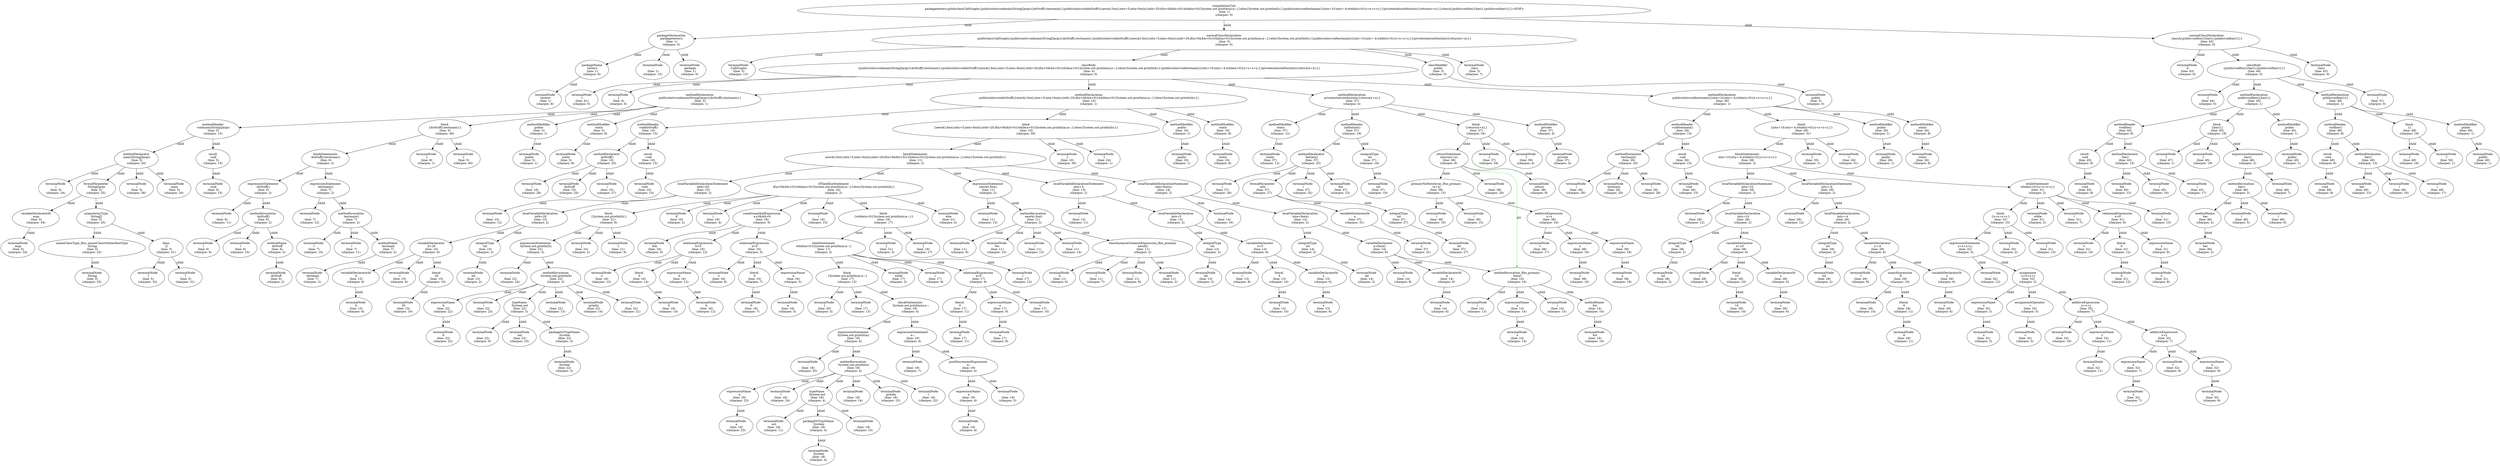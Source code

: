 digraph G {
888800[label="compilationUnit\n packagetesters;publicclassCallGraphs{publicstaticvoidmain(String[]args){doStuff();testmain();}publicstaticvoiddoStuff(){newA().foo();intx=5;inta=foo(x);intb=20;if(a>0&&b>0){while(a>0){System.out.println(a);a--;}}else{System.out.println(b);}}publicstaticvoidtestmain(){intx=10;inty=-4;while(x>0){x=x+x+y;}}privatestaticintfoo(intx){return(x+x);}}classA{publicvoidfoo(){bar();}publicvoidbar(){}}<EOF>\n (line: 1)\n (charpos: 0) "]
888811[label="packageDeclaration\n packagetesters;\n (line: 1)\n (charpos: 0) "]
888822[label="terminalNode\n package\n (line: 1)\n (charpos: 0) "]
888823[label="packageName\n testers\n (line: 1)\n (charpos: 8) "]
888834[label="terminalNode\n testers\n (line: 1)\n (charpos: 8) "]
888825[label="terminalNode\n ;\n (line: 1)\n (charpos: 15) "]
888816[label="normalClassDeclaration\n publicclassCallGraphs{publicstaticvoidmain(String[]args){doStuff();testmain();}publicstaticvoiddoStuff(){newA().foo();intx=5;inta=foo(x);intb=20;if(a>0&&b>0){while(a>0){System.out.println(a);a--;}}else{System.out.println(b);}}publicstaticvoidtestmain(){intx=10;inty=-4;while(x>0){x=x+x+y;}}privatestaticintfoo(intx){return(x+x);}}\n (line: 3)\n (charpos: 0) "]
888827[label="classModifier\n public\n (line: 3)\n (charpos: 0) "]
888838[label="terminalNode\n public\n (line: 3)\n (charpos: 0) "]
888829[label="terminalNode\n class\n (line: 3)\n (charpos: 7) "]
8888210[label="terminalNode\n CallGraphs\n (line: 3)\n (charpos: 13) "]
8888211[label="classBody\n {publicstaticvoidmain(String[]args){doStuff();testmain();}publicstaticvoiddoStuff(){newA().foo();intx=5;inta=foo(x);intb=20;if(a>0&&b>0){while(a>0){System.out.println(a);a--;}}else{System.out.println(b);}}publicstaticvoidtestmain(){intx=10;inty=-4;while(x>0){x=x+x+y;}}privatestaticintfoo(intx){return(x+x);}}\n (line: 4)\n (charpos: 0) "]
8888312[label="terminalNode\n {\n (line: 4)\n (charpos: 0) "]
8888313[label="methodDeclaration\n publicstaticvoidmain(String[]args){doStuff();testmain();}\n (line: 5)\n (charpos: 1) "]
8888414[label="methodModifier\n public\n (line: 5)\n (charpos: 1) "]
8888515[label="terminalNode\n public\n (line: 5)\n (charpos: 1) "]
8888416[label="methodModifier\n static\n (line: 5)\n (charpos: 8) "]
8888517[label="terminalNode\n static\n (line: 5)\n (charpos: 8) "]
8888418[label="methodHeader\n voidmain(String[]args)\n (line: 5)\n (charpos: 15) "]
8888519[label="result\n void\n (line: 5)\n (charpos: 15) "]
8888620[label="terminalNode\n void\n (line: 5)\n (charpos: 15) "]
8888521[label="methodDeclarator\n main(String[]args)\n (line: 5)\n (charpos: 20) "]
8888622[label="terminalNode\n main\n (line: 5)\n (charpos: 20) "]
8888623[label="terminalNode\n (\n (line: 5)\n (charpos: 24) "]
8888624[label="formalParameter\n String[]args\n (line: 5)\n (charpos: 25) "]
8888725[label="unannArrayType\n String[]\n (line: 5)\n (charpos: 25) "]
8888826[label="unannClassType_lfno_unannClassOrInterfaceType\n String\n (line: 5)\n (charpos: 25) "]
8888927[label="terminalNode\n String\n (line: 5)\n (charpos: 25) "]
8888828[label="dims\n []\n (line: 5)\n (charpos: 31) "]
8888929[label="terminalNode\n [\n (line: 5)\n (charpos: 31) "]
8888930[label="terminalNode\n ]\n (line: 5)\n (charpos: 32) "]
8888731[label="variableDeclaratorId\n args\n (line: 5)\n (charpos: 34) "]
8888832[label="terminalNode\n args\n (line: 5)\n (charpos: 34) "]
8888633[label="terminalNode\n )\n (line: 5)\n (charpos: 38) "]
8888434[label="block\n {doStuff();testmain();}\n (line: 5)\n (charpos: 40) "]
8888535[label="terminalNode\n {\n (line: 5)\n (charpos: 40) "]
8888536[label="blockStatements\n doStuff();testmain();\n (line: 6)\n (charpos: 2) "]
8888637[label="expressionStatement\n doStuff();\n (line: 6)\n (charpos: 2) "]
8888738[label="methodInvocation\n doStuff()\n (line: 6)\n (charpos: 2) "]
8888839[label="methodName\n doStuff\n (line: 6)\n (charpos: 2) "]
8888940[label="terminalNode\n doStuff\n (line: 6)\n (charpos: 2) "]
8888841[label="terminalNode\n (\n (line: 6)\n (charpos: 9) "]
8888842[label="terminalNode\n )\n (line: 6)\n (charpos: 10) "]
8888743[label="terminalNode\n ;\n (line: 6)\n (charpos: 11) "]
8888644[label="expressionStatement\n testmain();\n (line: 7)\n (charpos: 2) "]
8888745[label="methodInvocation\n testmain()\n (line: 7)\n (charpos: 2) "]
8888846[label="methodName\n testmain\n (line: 7)\n (charpos: 2) "]
8888947[label="terminalNode\n testmain\n (line: 7)\n (charpos: 2) "]
8888848[label="terminalNode\n (\n (line: 7)\n (charpos: 10) "]
8888849[label="terminalNode\n )\n (line: 7)\n (charpos: 11) "]
8888750[label="terminalNode\n ;\n (line: 7)\n (charpos: 12) "]
8888551[label="terminalNode\n }\n (line: 8)\n (charpos: 1) "]
8888352[label="methodDeclaration\n publicstaticvoiddoStuff(){newA().foo();intx=5;inta=foo(x);intb=20;if(a>0&&b>0){while(a>0){System.out.println(a);a--;}}else{System.out.println(b);}}\n (line: 10)\n (charpos: 1) "]
8888453[label="methodModifier\n public\n (line: 10)\n (charpos: 1) "]
8888554[label="terminalNode\n public\n (line: 10)\n (charpos: 1) "]
8888455[label="methodModifier\n static\n (line: 10)\n (charpos: 8) "]
8888556[label="terminalNode\n static\n (line: 10)\n (charpos: 8) "]
8888457[label="methodHeader\n voiddoStuff()\n (line: 10)\n (charpos: 15) "]
8888558[label="result\n void\n (line: 10)\n (charpos: 15) "]
8888659[label="terminalNode\n void\n (line: 10)\n (charpos: 15) "]
8888560[label="methodDeclarator\n doStuff()\n (line: 10)\n (charpos: 20) "]
8888661[label="terminalNode\n doStuff\n (line: 10)\n (charpos: 20) "]
8888662[label="terminalNode\n (\n (line: 10)\n (charpos: 27) "]
8888663[label="terminalNode\n )\n (line: 10)\n (charpos: 28) "]
8888464[label="block\n {newA().foo();intx=5;inta=foo(x);intb=20;if(a>0&&b>0){while(a>0){System.out.println(a);a--;}}else{System.out.println(b);}}\n (line: 10)\n (charpos: 30) "]
8888565[label="terminalNode\n {\n (line: 10)\n (charpos: 30) "]
8888566[label="blockStatements\n newA().foo();intx=5;inta=foo(x);intb=20;if(a>0&&b>0){while(a>0){System.out.println(a);a--;}}else{System.out.println(b);}\n (line: 11)\n (charpos: 2) "]
8888667[label="expressionStatement\n newA().foo();\n (line: 11)\n (charpos: 2) "]
8888768[label="methodInvocation\n newA().foo()\n (line: 11)\n (charpos: 2) "]
8888869[label="classInstanceCreationExpression_lfno_primary\n newA()\n (line: 11)\n (charpos: 2) "]
8888970[label="terminalNode\n new\n (line: 11)\n (charpos: 2) "]
8888971[label="terminalNode\n A\n (line: 11)\n (charpos: 6) "]
8888972[label="terminalNode\n (\n (line: 11)\n (charpos: 7) "]
8888973[label="terminalNode\n )\n (line: 11)\n (charpos: 8) "]
8888874[label="terminalNode\n .\n (line: 11)\n (charpos: 9) "]
8888875[label="terminalNode\n foo\n (line: 11)\n (charpos: 10) "]
8888876[label="terminalNode\n (\n (line: 11)\n (charpos: 13) "]
8888877[label="terminalNode\n )\n (line: 11)\n (charpos: 14) "]
8888778[label="terminalNode\n ;\n (line: 11)\n (charpos: 15) "]
8888679[label="localVariableDeclarationStatement\n intx=5;\n (line: 13)\n (charpos: 2) "]
8888780[label="localVariableDeclaration\n intx=5\n (line: 13)\n (charpos: 2) "]
8888881[label="integralType\n int\n (line: 13)\n (charpos: 2) "]
8888982[label="terminalNode\n int\n (line: 13)\n (charpos: 2) "]
8888883[label="variableDeclarator\n x=5\n (line: 13)\n (charpos: 6) "]
8888984[label="variableDeclaratorId\n x\n (line: 13)\n (charpos: 6) "]
88881085[label="terminalNode\n x\n (line: 13)\n (charpos: 6) "]
8888986[label="terminalNode\n =\n (line: 13)\n (charpos: 8) "]
8888987[label="literal\n 5\n (line: 13)\n (charpos: 10) "]
88881088[label="terminalNode\n 5\n (line: 13)\n (charpos: 10) "]
8888789[label="terminalNode\n ;\n (line: 13)\n (charpos: 11) "]
8888690[label="localVariableDeclarationStatement\n inta=foo(x);\n (line: 14)\n (charpos: 2) "]
8888791[label="localVariableDeclaration\n inta=foo(x)\n (line: 14)\n (charpos: 2) "]
8888892[label="integralType\n int\n (line: 14)\n (charpos: 2) "]
8888993[label="terminalNode\n int\n (line: 14)\n (charpos: 2) "]
8888894[label="variableDeclarator\n a=foo(x)\n (line: 14)\n (charpos: 6) "]
8888995[label="variableDeclaratorId\n a\n (line: 14)\n (charpos: 6) "]
88881096[label="terminalNode\n a\n (line: 14)\n (charpos: 6) "]
8888997[label="terminalNode\n =\n (line: 14)\n (charpos: 8) "]
8888998[label="methodInvocation_lfno_primary\n foo(x)\n (line: 14)\n (charpos: 10) "]
88881099[label="methodName\n foo\n (line: 14)\n (charpos: 10) "]
888811100[label="terminalNode\n foo\n (line: 14)\n (charpos: 10) "]
888810101[label="terminalNode\n (\n (line: 14)\n (charpos: 13) "]
888810102[label="expressionName\n x\n (line: 14)\n (charpos: 14) "]
888811103[label="terminalNode\n x\n (line: 14)\n (charpos: 14) "]
888810104[label="terminalNode\n )\n (line: 14)\n (charpos: 15) "]
88887105[label="terminalNode\n ;\n (line: 14)\n (charpos: 16) "]
88886106[label="localVariableDeclarationStatement\n intb=20;\n (line: 15)\n (charpos: 2) "]
88887107[label="localVariableDeclaration\n intb=20\n (line: 15)\n (charpos: 2) "]
88888108[label="integralType\n int\n (line: 15)\n (charpos: 2) "]
88889109[label="terminalNode\n int\n (line: 15)\n (charpos: 2) "]
88888110[label="variableDeclarator\n b=20\n (line: 15)\n (charpos: 6) "]
88889111[label="variableDeclaratorId\n b\n (line: 15)\n (charpos: 6) "]
888810112[label="terminalNode\n b\n (line: 15)\n (charpos: 6) "]
88889113[label="terminalNode\n =\n (line: 15)\n (charpos: 8) "]
88889114[label="literal\n 20\n (line: 15)\n (charpos: 10) "]
888810115[label="terminalNode\n 20\n (line: 15)\n (charpos: 10) "]
88887116[label="terminalNode\n ;\n (line: 15)\n (charpos: 12) "]
88886117[label="ifThenElseStatement\n if(a>0&&b>0){while(a>0){System.out.println(a);a--;}}else{System.out.println(b);}\n (line: 16)\n (charpos: 2) "]
88887118[label="terminalNode\n if\n (line: 16)\n (charpos: 2) "]
88887119[label="terminalNode\n (\n (line: 16)\n (charpos: 4) "]
88887120[label="conditionalAndExpression\n a>0&&b>0\n (line: 16)\n (charpos: 5) "]
88888121[label="relationalExpression\n a>0\n (line: 16)\n (charpos: 5) "]
88889122[label="expressionName\n a\n (line: 16)\n (charpos: 5) "]
888810123[label="terminalNode\n a\n (line: 16)\n (charpos: 5) "]
88889124[label="terminalNode\n >\n (line: 16)\n (charpos: 6) "]
88889125[label="literal\n 0\n (line: 16)\n (charpos: 7) "]
888810126[label="terminalNode\n 0\n (line: 16)\n (charpos: 7) "]
88888127[label="terminalNode\n &&\n (line: 16)\n (charpos: 9) "]
88888128[label="relationalExpression\n b>0\n (line: 16)\n (charpos: 12) "]
88889129[label="expressionName\n b\n (line: 16)\n (charpos: 12) "]
888810130[label="terminalNode\n b\n (line: 16)\n (charpos: 12) "]
88889131[label="terminalNode\n >\n (line: 16)\n (charpos: 13) "]
88889132[label="literal\n 0\n (line: 16)\n (charpos: 14) "]
888810133[label="terminalNode\n 0\n (line: 16)\n (charpos: 14) "]
88887134[label="terminalNode\n )\n (line: 16)\n (charpos: 15) "]
88887135[label="block\n {while(a>0){System.out.println(a);a--;}}\n (line: 16)\n (charpos: 17) "]
88888136[label="terminalNode\n {\n (line: 16)\n (charpos: 17) "]
88888137[label="whileStatement\n while(a>0){System.out.println(a);a--;}\n (line: 17)\n (charpos: 3) "]
88889138[label="terminalNode\n while\n (line: 17)\n (charpos: 3) "]
88889139[label="terminalNode\n (\n (line: 17)\n (charpos: 8) "]
88889140[label="relationalExpression\n a>0\n (line: 17)\n (charpos: 9) "]
888810141[label="expressionName\n a\n (line: 17)\n (charpos: 9) "]
888811142[label="terminalNode\n a\n (line: 17)\n (charpos: 9) "]
888810143[label="terminalNode\n >\n (line: 17)\n (charpos: 10) "]
888810144[label="literal\n 0\n (line: 17)\n (charpos: 11) "]
888811145[label="terminalNode\n 0\n (line: 17)\n (charpos: 11) "]
88889146[label="terminalNode\n )\n (line: 17)\n (charpos: 12) "]
88889147[label="block\n {System.out.println(a);a--;}\n (line: 17)\n (charpos: 13) "]
888810148[label="terminalNode\n {\n (line: 17)\n (charpos: 13) "]
888810149[label="blockStatements\n System.out.println(a);a--;\n (line: 18)\n (charpos: 4) "]
888811150[label="expressionStatement\n System.out.println(a);\n (line: 18)\n (charpos: 4) "]
888812151[label="methodInvocation\n System.out.println(a)\n (line: 18)\n (charpos: 4) "]
888813152[label="typeName\n System.out\n (line: 18)\n (charpos: 4) "]
888814153[label="packageOrTypeName\n System\n (line: 18)\n (charpos: 4) "]
888815154[label="terminalNode\n System\n (line: 18)\n (charpos: 4) "]
888814155[label="terminalNode\n .\n (line: 18)\n (charpos: 10) "]
888814156[label="terminalNode\n out\n (line: 18)\n (charpos: 11) "]
888813157[label="terminalNode\n .\n (line: 18)\n (charpos: 14) "]
888813158[label="terminalNode\n println\n (line: 18)\n (charpos: 15) "]
888813159[label="terminalNode\n (\n (line: 18)\n (charpos: 22) "]
888813160[label="expressionName\n a\n (line: 18)\n (charpos: 23) "]
888814161[label="terminalNode\n a\n (line: 18)\n (charpos: 23) "]
888813162[label="terminalNode\n )\n (line: 18)\n (charpos: 24) "]
888812163[label="terminalNode\n ;\n (line: 18)\n (charpos: 25) "]
888811164[label="expressionStatement\n a--;\n (line: 19)\n (charpos: 4) "]
888812165[label="postDecrementExpression\n a--\n (line: 19)\n (charpos: 4) "]
888813166[label="expressionName\n a\n (line: 19)\n (charpos: 4) "]
888814167[label="terminalNode\n a\n (line: 19)\n (charpos: 4) "]
888813168[label="terminalNode\n --\n (line: 19)\n (charpos: 5) "]
888812169[label="terminalNode\n ;\n (line: 19)\n (charpos: 7) "]
888810170[label="terminalNode\n }\n (line: 20)\n (charpos: 3) "]
88888171[label="terminalNode\n }\n (line: 21)\n (charpos: 2) "]
88887172[label="terminalNode\n else\n (line: 21)\n (charpos: 4) "]
88887173[label="block\n {System.out.println(b);}\n (line: 21)\n (charpos: 9) "]
88888174[label="terminalNode\n {\n (line: 21)\n (charpos: 9) "]
88888175[label="expressionStatement\n System.out.println(b);\n (line: 22)\n (charpos: 3) "]
88889176[label="methodInvocation\n System.out.println(b)\n (line: 22)\n (charpos: 3) "]
888810177[label="typeName\n System.out\n (line: 22)\n (charpos: 3) "]
888811178[label="packageOrTypeName\n System\n (line: 22)\n (charpos: 3) "]
888812179[label="terminalNode\n System\n (line: 22)\n (charpos: 3) "]
888811180[label="terminalNode\n .\n (line: 22)\n (charpos: 9) "]
888811181[label="terminalNode\n out\n (line: 22)\n (charpos: 10) "]
888810182[label="terminalNode\n .\n (line: 22)\n (charpos: 13) "]
888810183[label="terminalNode\n println\n (line: 22)\n (charpos: 14) "]
888810184[label="terminalNode\n (\n (line: 22)\n (charpos: 21) "]
888810185[label="expressionName\n b\n (line: 22)\n (charpos: 22) "]
888811186[label="terminalNode\n b\n (line: 22)\n (charpos: 22) "]
888810187[label="terminalNode\n )\n (line: 22)\n (charpos: 23) "]
88889188[label="terminalNode\n ;\n (line: 22)\n (charpos: 24) "]
88888189[label="terminalNode\n }\n (line: 23)\n (charpos: 2) "]
88885190[label="terminalNode\n }\n (line: 24)\n (charpos: 1) "]
88883191[label="methodDeclaration\n publicstaticvoidtestmain(){intx=10;inty=-4;while(x>0){x=x+x+y;}}\n (line: 26)\n (charpos: 1) "]
88884192[label="methodModifier\n public\n (line: 26)\n (charpos: 1) "]
88885193[label="terminalNode\n public\n (line: 26)\n (charpos: 1) "]
88884194[label="methodModifier\n static\n (line: 26)\n (charpos: 8) "]
88885195[label="terminalNode\n static\n (line: 26)\n (charpos: 8) "]
88884196[label="methodHeader\n voidtestmain()\n (line: 26)\n (charpos: 15) "]
88885197[label="result\n void\n (line: 26)\n (charpos: 15) "]
88886198[label="terminalNode\n void\n (line: 26)\n (charpos: 15) "]
88885199[label="methodDeclarator\n testmain()\n (line: 26)\n (charpos: 20) "]
88886200[label="terminalNode\n testmain\n (line: 26)\n (charpos: 20) "]
88886201[label="terminalNode\n (\n (line: 26)\n (charpos: 28) "]
88886202[label="terminalNode\n )\n (line: 26)\n (charpos: 29) "]
88884203[label="block\n {intx=10;inty=-4;while(x>0){x=x+x+y;}}\n (line: 26)\n (charpos: 31) "]
88885204[label="terminalNode\n {\n (line: 26)\n (charpos: 31) "]
88885205[label="blockStatements\n intx=10;inty=-4;while(x>0){x=x+x+y;}\n (line: 28)\n (charpos: 2) "]
88886206[label="localVariableDeclarationStatement\n intx=10;\n (line: 28)\n (charpos: 2) "]
88887207[label="localVariableDeclaration\n intx=10\n (line: 28)\n (charpos: 2) "]
88888208[label="integralType\n int\n (line: 28)\n (charpos: 2) "]
88889209[label="terminalNode\n int\n (line: 28)\n (charpos: 2) "]
88888210[label="variableDeclarator\n x=10\n (line: 28)\n (charpos: 6) "]
88889211[label="variableDeclaratorId\n x\n (line: 28)\n (charpos: 6) "]
888810212[label="terminalNode\n x\n (line: 28)\n (charpos: 6) "]
88889213[label="terminalNode\n =\n (line: 28)\n (charpos: 8) "]
88889214[label="literal\n 10\n (line: 28)\n (charpos: 10) "]
888810215[label="terminalNode\n 10\n (line: 28)\n (charpos: 10) "]
88887216[label="terminalNode\n ;\n (line: 28)\n (charpos: 12) "]
88886217[label="localVariableDeclarationStatement\n inty=-4;\n (line: 29)\n (charpos: 2) "]
88887218[label="localVariableDeclaration\n inty=-4\n (line: 29)\n (charpos: 2) "]
88888219[label="integralType\n int\n (line: 29)\n (charpos: 2) "]
88889220[label="terminalNode\n int\n (line: 29)\n (charpos: 2) "]
88888221[label="variableDeclarator\n y=-4\n (line: 29)\n (charpos: 6) "]
88889222[label="variableDeclaratorId\n y\n (line: 29)\n (charpos: 6) "]
888810223[label="terminalNode\n y\n (line: 29)\n (charpos: 6) "]
88889224[label="terminalNode\n =\n (line: 29)\n (charpos: 8) "]
88889225[label="unaryExpression\n -4\n (line: 29)\n (charpos: 10) "]
888810226[label="terminalNode\n -\n (line: 29)\n (charpos: 10) "]
888810227[label="literal\n 4\n (line: 29)\n (charpos: 11) "]
888811228[label="terminalNode\n 4\n (line: 29)\n (charpos: 11) "]
88887229[label="terminalNode\n ;\n (line: 29)\n (charpos: 12) "]
88886230[label="whileStatement\n while(x>0){x=x+x+y;}\n (line: 31)\n (charpos: 2) "]
88887231[label="terminalNode\n while\n (line: 31)\n (charpos: 2) "]
88887232[label="terminalNode\n (\n (line: 31)\n (charpos: 7) "]
88887233[label="relationalExpression\n x>0\n (line: 31)\n (charpos: 8) "]
88888234[label="expressionName\n x\n (line: 31)\n (charpos: 8) "]
88889235[label="terminalNode\n x\n (line: 31)\n (charpos: 8) "]
88888236[label="terminalNode\n >\n (line: 31)\n (charpos: 10) "]
88888237[label="literal\n 0\n (line: 31)\n (charpos: 12) "]
88889238[label="terminalNode\n 0\n (line: 31)\n (charpos: 12) "]
88887239[label="terminalNode\n )\n (line: 31)\n (charpos: 13) "]
88887240[label="block\n {x=x+x+y;}\n (line: 31)\n (charpos: 15) "]
88888241[label="terminalNode\n {\n (line: 31)\n (charpos: 15) "]
88888242[label="expressionStatement\n x=x+x+y;\n (line: 32)\n (charpos: 3) "]
88889243[label="assignment\n x=x+x+y\n (line: 32)\n (charpos: 3) "]
888810244[label="expressionName\n x\n (line: 32)\n (charpos: 3) "]
888811245[label="terminalNode\n x\n (line: 32)\n (charpos: 3) "]
888810246[label="assignmentOperator\n =\n (line: 32)\n (charpos: 5) "]
888811247[label="terminalNode\n =\n (line: 32)\n (charpos: 5) "]
888810248[label="additiveExpression\n x+x+y\n (line: 32)\n (charpos: 7) "]
888811249[label="additiveExpression\n x+x\n (line: 32)\n (charpos: 7) "]
888812250[label="expressionName\n x\n (line: 32)\n (charpos: 7) "]
888813251[label="terminalNode\n x\n (line: 32)\n (charpos: 7) "]
888812252[label="terminalNode\n +\n (line: 32)\n (charpos: 8) "]
888812253[label="expressionName\n x\n (line: 32)\n (charpos: 9) "]
888813254[label="terminalNode\n x\n (line: 32)\n (charpos: 9) "]
888811255[label="terminalNode\n +\n (line: 32)\n (charpos: 10) "]
888811256[label="expressionName\n y\n (line: 32)\n (charpos: 11) "]
888812257[label="terminalNode\n y\n (line: 32)\n (charpos: 11) "]
88889258[label="terminalNode\n ;\n (line: 32)\n (charpos: 12) "]
88888259[label="terminalNode\n }\n (line: 33)\n (charpos: 2) "]
88885260[label="terminalNode\n }\n (line: 35)\n (charpos: 1) "]
88883261[label="methodDeclaration\n privatestaticintfoo(intx){return(x+x);}\n (line: 37)\n (charpos: 4) "]
88884262[label="methodModifier\n private\n (line: 37)\n (charpos: 4) "]
88885263[label="terminalNode\n private\n (line: 37)\n (charpos: 4) "]
88884264[label="methodModifier\n static\n (line: 37)\n (charpos: 12) "]
88885265[label="terminalNode\n static\n (line: 37)\n (charpos: 12) "]
88884266[label="methodHeader\n intfoo(intx)\n (line: 37)\n (charpos: 19) "]
88885267[label="integralType\n int\n (line: 37)\n (charpos: 19) "]
88886268[label="terminalNode\n int\n (line: 37)\n (charpos: 19) "]
88885269[label="methodDeclarator\n foo(intx)\n (line: 37)\n (charpos: 23) "]
88886270[label="terminalNode\n foo\n (line: 37)\n (charpos: 23) "]
88886271[label="terminalNode\n (\n (line: 37)\n (charpos: 26) "]
88886272[label="formalParameter\n intx\n (line: 37)\n (charpos: 27) "]
88887273[label="integralType\n int\n (line: 37)\n (charpos: 27) "]
88888274[label="terminalNode\n int\n (line: 37)\n (charpos: 27) "]
88887275[label="variableDeclaratorId\n x\n (line: 37)\n (charpos: 31) "]
88888276[label="terminalNode\n x\n (line: 37)\n (charpos: 31) "]
88886277[label="terminalNode\n )\n (line: 37)\n (charpos: 32) "]
88884278[label="block\n {return(x+x);}\n (line: 37)\n (charpos: 34) "]
88885279[label="terminalNode\n {\n (line: 37)\n (charpos: 34) "]
88885280[label="returnStatement\n return(x+x);\n (line: 38)\n (charpos: 8) "]
88886281[label="terminalNode\n return\n (line: 38)\n (charpos: 8) "]
88886282[label="primaryNoNewArray_lfno_primary\n (x+x)\n (line: 38)\n (charpos: 15) "]
88887283[label="terminalNode\n (\n (line: 38)\n (charpos: 15) "]
88887284[label="additiveExpression\n x+x\n (line: 38)\n (charpos: 16) "]
88888285[label="expressionName\n x\n (line: 38)\n (charpos: 16) "]
88889286[label="terminalNode\n x\n (line: 38)\n (charpos: 16) "]
88888287[label="terminalNode\n +\n (line: 38)\n (charpos: 17) "]
88888288[label="expressionName\n x\n (line: 38)\n (charpos: 18) "]
88889289[label="terminalNode\n x\n (line: 38)\n (charpos: 18) "]
88887290[label="terminalNode\n )\n (line: 38)\n (charpos: 19) "]
88886291[label="terminalNode\n ;\n (line: 38)\n (charpos: 20) "]
88885292[label="terminalNode\n }\n (line: 39)\n (charpos: 4) "]
88883293[label="terminalNode\n }\n (line: 41)\n (charpos: 0) "]
88881294[label="normalClassDeclaration\n classA{publicvoidfoo(){bar();}publicvoidbar(){}}\n (line: 43)\n (charpos: 0) "]
88882295[label="terminalNode\n class\n (line: 43)\n (charpos: 0) "]
88882296[label="terminalNode\n A\n (line: 43)\n (charpos: 6) "]
88882297[label="classBody\n {publicvoidfoo(){bar();}publicvoidbar(){}}\n (line: 44)\n (charpos: 0) "]
88883298[label="terminalNode\n {\n (line: 44)\n (charpos: 0) "]
88883299[label="methodDeclaration\n publicvoidfoo(){bar();}\n (line: 45)\n (charpos: 1) "]
88884300[label="methodModifier\n public\n (line: 45)\n (charpos: 1) "]
88885301[label="terminalNode\n public\n (line: 45)\n (charpos: 1) "]
88884302[label="methodHeader\n voidfoo()\n (line: 45)\n (charpos: 8) "]
88885303[label="result\n void\n (line: 45)\n (charpos: 8) "]
88886304[label="terminalNode\n void\n (line: 45)\n (charpos: 8) "]
88885305[label="methodDeclarator\n foo()\n (line: 45)\n (charpos: 13) "]
88886306[label="terminalNode\n foo\n (line: 45)\n (charpos: 13) "]
88886307[label="terminalNode\n (\n (line: 45)\n (charpos: 16) "]
88886308[label="terminalNode\n )\n (line: 45)\n (charpos: 17) "]
88884309[label="block\n {bar();}\n (line: 45)\n (charpos: 19) "]
88885310[label="terminalNode\n {\n (line: 45)\n (charpos: 19) "]
88885311[label="expressionStatement\n bar();\n (line: 46)\n (charpos: 2) "]
88886312[label="methodInvocation\n bar()\n (line: 46)\n (charpos: 2) "]
88887313[label="methodName\n bar\n (line: 46)\n (charpos: 2) "]
88888314[label="terminalNode\n bar\n (line: 46)\n (charpos: 2) "]
88887315[label="terminalNode\n (\n (line: 46)\n (charpos: 5) "]
88887316[label="terminalNode\n )\n (line: 46)\n (charpos: 6) "]
88886317[label="terminalNode\n ;\n (line: 46)\n (charpos: 7) "]
88885318[label="terminalNode\n }\n (line: 47)\n (charpos: 1) "]
88883319[label="methodDeclaration\n publicvoidbar(){}\n (line: 49)\n (charpos: 1) "]
88884320[label="methodModifier\n public\n (line: 49)\n (charpos: 1) "]
88885321[label="terminalNode\n public\n (line: 49)\n (charpos: 1) "]
88884322[label="methodHeader\n voidbar()\n (line: 49)\n (charpos: 8) "]
88885323[label="result\n void\n (line: 49)\n (charpos: 8) "]
88886324[label="terminalNode\n void\n (line: 49)\n (charpos: 8) "]
88885325[label="methodDeclarator\n bar()\n (line: 49)\n (charpos: 13) "]
88886326[label="terminalNode\n bar\n (line: 49)\n (charpos: 13) "]
88886327[label="terminalNode\n (\n (line: 49)\n (charpos: 16) "]
88886328[label="terminalNode\n )\n (line: 49)\n (charpos: 17) "]
88884329[label="block\n {}\n (line: 49)\n (charpos: 19) "]
88885330[label="terminalNode\n {\n (line: 49)\n (charpos: 19) "]
88885331[label="terminalNode\n }\n (line: 50)\n (charpos: 1) "]
88883332[label="terminalNode\n }\n (line: 51)\n (charpos: 0) "]
888800->888811 [label="child"]
888811->888822 [label="child"]
888811->888823 [label="child"]
888823->888834 [label="child"]
888811->888825 [label="child"]
888800->888816 [label="child"]
888816->888827 [label="child"]
888827->888838 [label="child"]
888816->888829 [label="child"]
888816->8888210 [label="child"]
888816->8888211 [label="child"]
8888211->8888312 [label="child"]
8888211->8888313 [label="child"]
8888313->8888414 [label="child"]
8888414->8888515 [label="child"]
8888313->8888416 [label="child"]
8888416->8888517 [label="child"]
8888313->8888418 [label="child"]
8888418->8888519 [label="child"]
8888519->8888620 [label="child"]
8888418->8888521 [label="child"]
8888521->8888622 [label="child"]
8888521->8888623 [label="child"]
8888521->8888624 [label="child"]
8888624->8888725 [label="child"]
8888725->8888826 [label="child"]
8888826->8888927 [label="child"]
8888725->8888828 [label="child"]
8888828->8888929 [label="child"]
8888828->8888930 [label="child"]
8888624->8888731 [label="child"]
8888731->8888832 [label="child"]
8888521->8888633 [label="child"]
8888313->8888434 [label="child"]
8888434->8888535 [label="child"]
8888434->8888536 [label="child"]
8888536->8888637 [label="child"]
8888637->8888738 [label="child"]
8888738->8888839 [label="child"]
8888839->8888940 [label="child"]
8888738->8888841 [label="child"]
8888738->8888842 [label="child"]
8888637->8888743 [label="child"]
8888536->8888644 [label="child"]
8888644->8888745 [label="child"]
8888745->8888846 [label="child"]
8888846->8888947 [label="child"]
8888745->8888848 [label="child"]
8888745->8888849 [label="child"]
8888644->8888750 [label="child"]
8888434->8888551 [label="child"]
8888211->8888352 [label="child"]
8888352->8888453 [label="child"]
8888453->8888554 [label="child"]
8888352->8888455 [label="child"]
8888455->8888556 [label="child"]
8888352->8888457 [label="child"]
8888457->8888558 [label="child"]
8888558->8888659 [label="child"]
8888457->8888560 [label="child"]
8888560->8888661 [label="child"]
8888560->8888662 [label="child"]
8888560->8888663 [label="child"]
8888352->8888464 [label="child"]
8888464->8888565 [label="child"]
8888464->8888566 [label="child"]
8888566->8888667 [label="child"]
8888667->8888768 [label="child"]
8888768->8888869 [label="child"]
8888869->8888970 [label="child"]
8888869->8888971 [label="child"]
8888869->8888972 [label="child"]
8888869->8888973 [label="child"]
8888768->8888874 [label="child"]
8888768->8888875 [label="child"]
8888768->8888876 [label="child"]
8888768->8888877 [label="child"]
8888667->8888778 [label="child"]
8888566->8888679 [label="child"]
8888679->8888780 [label="child"]
8888780->8888881 [label="child"]
8888881->8888982 [label="child"]
8888780->8888883 [label="child"]
8888883->8888984 [label="child"]
8888984->88881085 [label="child"]
8888883->8888986 [label="child"]
8888883->8888987 [label="child"]
8888987->88881088 [label="child"]
8888679->8888789 [label="child"]
8888566->8888690 [label="child"]
8888690->8888791 [label="child"]
8888791->8888892 [label="child"]
8888892->8888993 [label="child"]
8888791->8888894 [label="child"]
8888894->8888995 [label="child"]
8888995->88881096 [label="child"]
8888894->8888997 [label="child"]
8888894->8888998 [label="child"]
8888998->88881099 [label="child"]
88881099->888811100 [label="child"]
8888998->888810101 [label="child"]
8888998->888810102 [label="child"]
888810102->888811103 [label="child"]
8888998->888810104 [label="child"]
8888690->88887105 [label="child"]
8888566->88886106 [label="child"]
88886106->88887107 [label="child"]
88887107->88888108 [label="child"]
88888108->88889109 [label="child"]
88887107->88888110 [label="child"]
88888110->88889111 [label="child"]
88889111->888810112 [label="child"]
88888110->88889113 [label="child"]
88888110->88889114 [label="child"]
88889114->888810115 [label="child"]
88886106->88887116 [label="child"]
8888566->88886117 [label="child"]
88886117->88887118 [label="child"]
88886117->88887119 [label="child"]
88886117->88887120 [label="child"]
88887120->88888121 [label="child"]
88888121->88889122 [label="child"]
88889122->888810123 [label="child"]
88888121->88889124 [label="child"]
88888121->88889125 [label="child"]
88889125->888810126 [label="child"]
88887120->88888127 [label="child"]
88887120->88888128 [label="child"]
88888128->88889129 [label="child"]
88889129->888810130 [label="child"]
88888128->88889131 [label="child"]
88888128->88889132 [label="child"]
88889132->888810133 [label="child"]
88886117->88887134 [label="child"]
88886117->88887135 [label="child"]
88887135->88888136 [label="child"]
88887135->88888137 [label="child"]
88888137->88889138 [label="child"]
88888137->88889139 [label="child"]
88888137->88889140 [label="child"]
88889140->888810141 [label="child"]
888810141->888811142 [label="child"]
88889140->888810143 [label="child"]
88889140->888810144 [label="child"]
888810144->888811145 [label="child"]
88888137->88889146 [label="child"]
88888137->88889147 [label="child"]
88889147->888810148 [label="child"]
88889147->888810149 [label="child"]
888810149->888811150 [label="child"]
888811150->888812151 [label="child"]
888812151->888813152 [label="child"]
888813152->888814153 [label="child"]
888814153->888815154 [label="child"]
888813152->888814155 [label="child"]
888813152->888814156 [label="child"]
888812151->888813157 [label="child"]
888812151->888813158 [label="child"]
888812151->888813159 [label="child"]
888812151->888813160 [label="child"]
888813160->888814161 [label="child"]
888812151->888813162 [label="child"]
888811150->888812163 [label="child"]
888810149->888811164 [label="child"]
888811164->888812165 [label="child"]
888812165->888813166 [label="child"]
888813166->888814167 [label="child"]
888812165->888813168 [label="child"]
888811164->888812169 [label="child"]
88889147->888810170 [label="child"]
88887135->88888171 [label="child"]
88886117->88887172 [label="child"]
88886117->88887173 [label="child"]
88887173->88888174 [label="child"]
88887173->88888175 [label="child"]
88888175->88889176 [label="child"]
88889176->888810177 [label="child"]
888810177->888811178 [label="child"]
888811178->888812179 [label="child"]
888810177->888811180 [label="child"]
888810177->888811181 [label="child"]
88889176->888810182 [label="child"]
88889176->888810183 [label="child"]
88889176->888810184 [label="child"]
88889176->888810185 [label="child"]
888810185->888811186 [label="child"]
88889176->888810187 [label="child"]
88888175->88889188 [label="child"]
88887173->88888189 [label="child"]
8888464->88885190 [label="child"]
8888211->88883191 [label="child"]
88883191->88884192 [label="child"]
88884192->88885193 [label="child"]
88883191->88884194 [label="child"]
88884194->88885195 [label="child"]
88883191->88884196 [label="child"]
88884196->88885197 [label="child"]
88885197->88886198 [label="child"]
88884196->88885199 [label="child"]
88885199->88886200 [label="child"]
88885199->88886201 [label="child"]
88885199->88886202 [label="child"]
88883191->88884203 [label="child"]
88884203->88885204 [label="child"]
88884203->88885205 [label="child"]
88885205->88886206 [label="child"]
88886206->88887207 [label="child"]
88887207->88888208 [label="child"]
88888208->88889209 [label="child"]
88887207->88888210 [label="child"]
88888210->88889211 [label="child"]
88889211->888810212 [label="child"]
88888210->88889213 [label="child"]
88888210->88889214 [label="child"]
88889214->888810215 [label="child"]
88886206->88887216 [label="child"]
88885205->88886217 [label="child"]
88886217->88887218 [label="child"]
88887218->88888219 [label="child"]
88888219->88889220 [label="child"]
88887218->88888221 [label="child"]
88888221->88889222 [label="child"]
88889222->888810223 [label="child"]
88888221->88889224 [label="child"]
88888221->88889225 [label="child"]
88889225->888810226 [label="child"]
88889225->888810227 [label="child"]
888810227->888811228 [label="child"]
88886217->88887229 [label="child"]
88885205->88886230 [label="child"]
88886230->88887231 [label="child"]
88886230->88887232 [label="child"]
88886230->88887233 [label="child"]
88887233->88888234 [label="child"]
88888234->88889235 [label="child"]
88887233->88888236 [label="child"]
88887233->88888237 [label="child"]
88888237->88889238 [label="child"]
88886230->88887239 [label="child"]
88886230->88887240 [label="child"]
88887240->88888241 [label="child"]
88887240->88888242 [label="child"]
88888242->88889243 [label="child"]
88889243->888810244 [label="child"]
888810244->888811245 [label="child"]
88889243->888810246 [label="child"]
888810246->888811247 [label="child"]
88889243->888810248 [label="child"]
888810248->888811249 [label="child"]
888811249->888812250 [label="child"]
888812250->888813251 [label="child"]
888811249->888812252 [label="child"]
888811249->888812253 [label="child"]
888812253->888813254 [label="child"]
888810248->888811255 [label="child"]
888810248->888811256 [label="child"]
888811256->888812257 [label="child"]
88888242->88889258 [label="child"]
88887240->88888259 [label="child"]
88884203->88885260 [label="child"]
8888211->88883261 [label="child"]
88883261->88884262 [label="child"]
88884262->88885263 [label="child"]
88883261->88884264 [label="child"]
88884264->88885265 [label="child"]
88883261->88884266 [label="child"]
88884266->88885267 [label="child"]
88885267->88886268 [label="child"]
88884266->88885269 [label="child"]
88885269->88886270 [label="child"]
88885269->88886271 [label="child"]
88885269->88886272 [label="child"]
88886272->88887273 [label="child"]
88887273->88888274 [label="child"]
88886272->88887275 [label="child"]
88887275->88888276 [label="child"]
88885269->88886277 [label="child"]
88883261->88884278 [label="child"]
88884278->88885279 [label="child"]
88884278->88885280 [label="child"]
88885280->88886281 [label="child"]
88885280->88886282 [label="child"]
88886282->88887283 [label="child"]
88886282->88887284 [label="child"]
88887284->88888285 [label="child"]
88888285->88889286 [label="child"]
88887284->88888287 [label="child"]
88887284->88888288 [label="child"]
88888288->88889289 [label="child"]
88886282->88887290 [label="child"]
88885280->88886291 [label="child"]
88884278->88885292 [label="child"]
8888211->88883293 [label="child"]
888800->88881294 [label="child"]
88881294->88882295 [label="child"]
88881294->88882296 [label="child"]
88881294->88882297 [label="child"]
88882297->88883298 [label="child"]
88882297->88883299 [label="child"]
88883299->88884300 [label="child"]
88884300->88885301 [label="child"]
88883299->88884302 [label="child"]
88884302->88885303 [label="child"]
88885303->88886304 [label="child"]
88884302->88885305 [label="child"]
88885305->88886306 [label="child"]
88885305->88886307 [label="child"]
88885305->88886308 [label="child"]
88883299->88884309 [label="child"]
88884309->88885310 [label="child"]
88884309->88885311 [label="child"]
88885311->88886312 [label="child"]
88886312->88887313 [label="child"]
88887313->88888314 [label="child"]
88886312->88887315 [label="child"]
88886312->88887316 [label="child"]
88885311->88886317 [label="child"]
88884309->88885318 [label="child"]
88882297->88883319 [label="child"]
88883319->88884320 [label="child"]
88884320->88885321 [label="child"]
88883319->88884322 [label="child"]
88884322->88885323 [label="child"]
88885323->88886324 [label="child"]
88884322->88885325 [label="child"]
88885325->88886326 [label="child"]
88885325->88886327 [label="child"]
88885325->88886328 [label="child"]
88883319->88884329 [label="child"]
88884329->88885330 [label="child"]
88884329->88885331 [label="child"]
88882297->88883332 [label="child"]
88885280->8888998 [label="RT", color="lime"]
}

